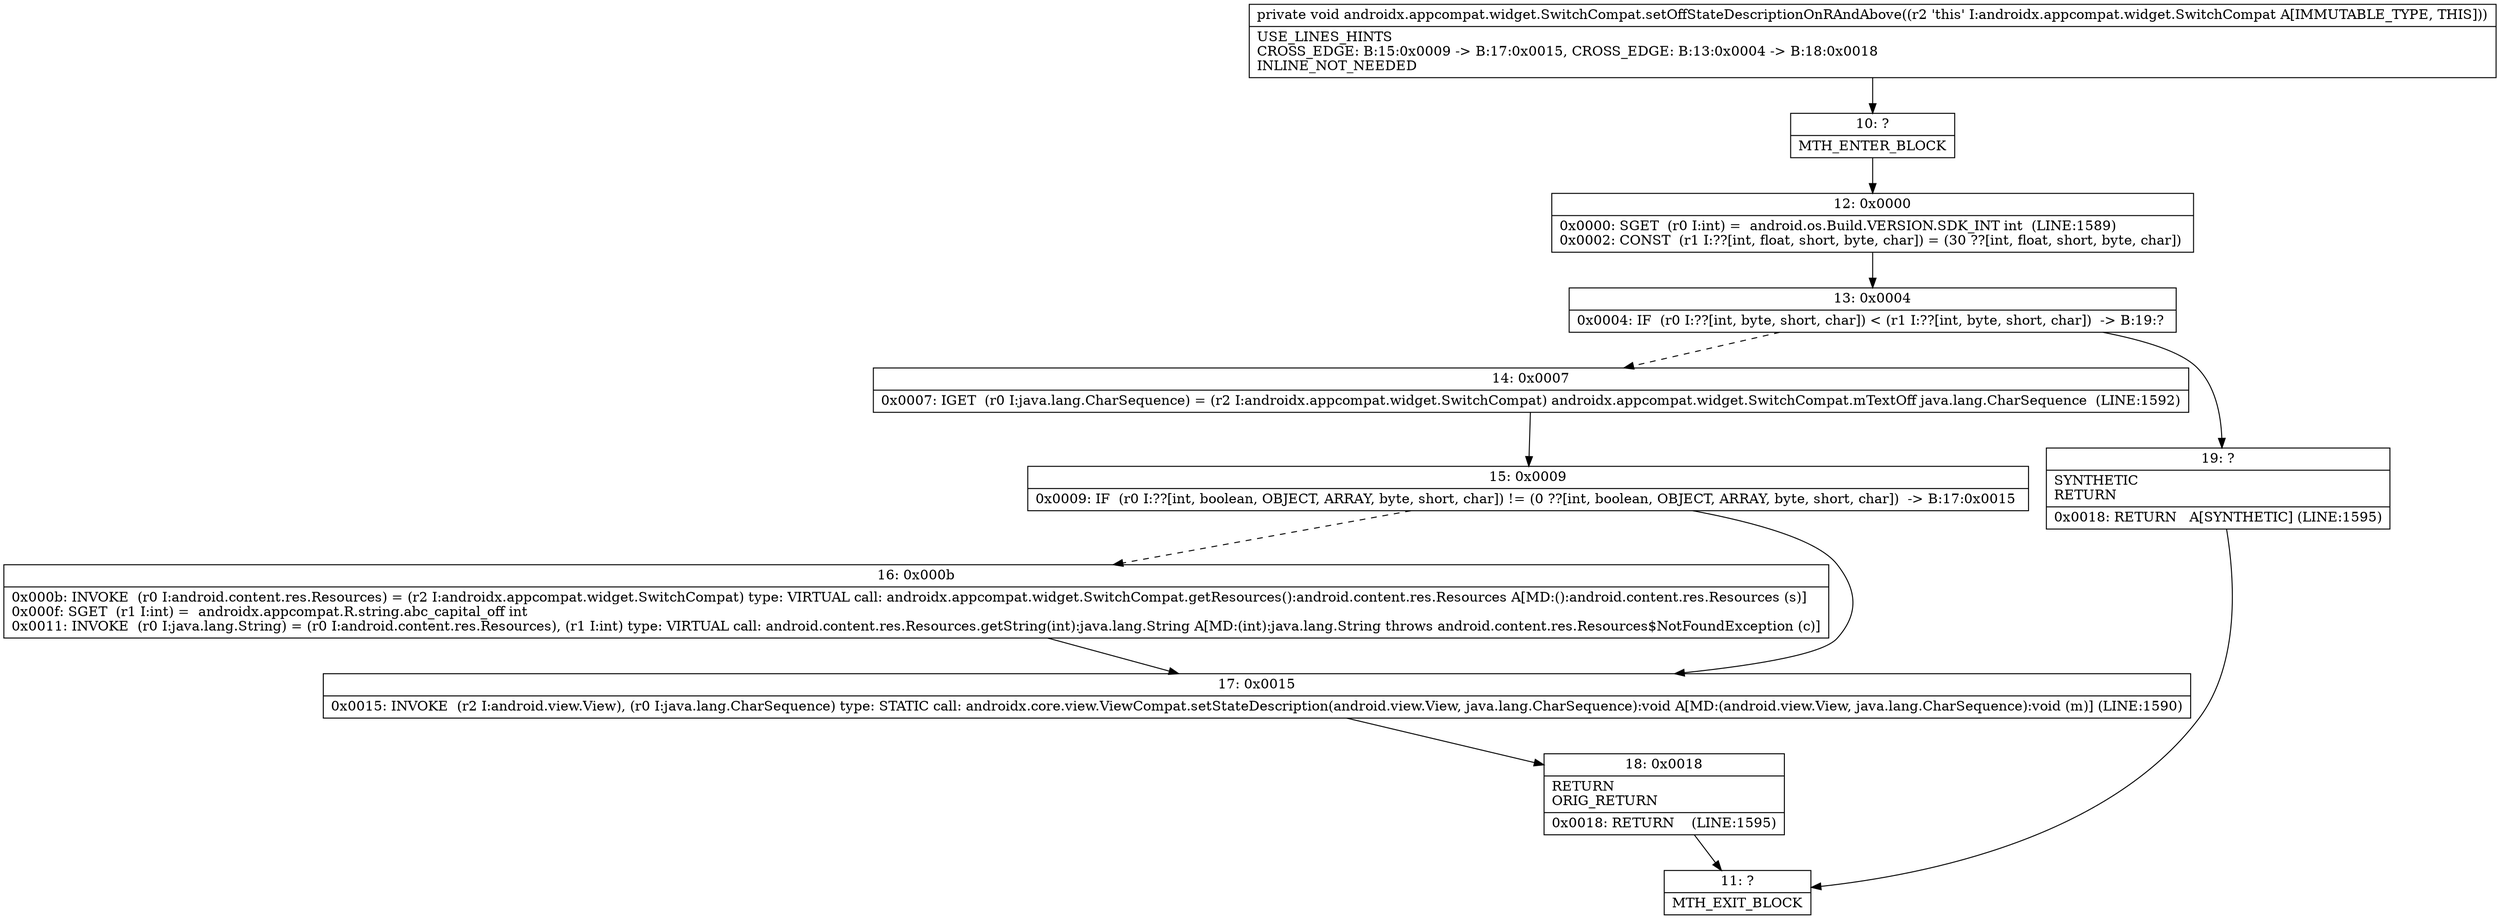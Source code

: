 digraph "CFG forandroidx.appcompat.widget.SwitchCompat.setOffStateDescriptionOnRAndAbove()V" {
Node_10 [shape=record,label="{10\:\ ?|MTH_ENTER_BLOCK\l}"];
Node_12 [shape=record,label="{12\:\ 0x0000|0x0000: SGET  (r0 I:int) =  android.os.Build.VERSION.SDK_INT int  (LINE:1589)\l0x0002: CONST  (r1 I:??[int, float, short, byte, char]) = (30 ??[int, float, short, byte, char]) \l}"];
Node_13 [shape=record,label="{13\:\ 0x0004|0x0004: IF  (r0 I:??[int, byte, short, char]) \< (r1 I:??[int, byte, short, char])  \-\> B:19:? \l}"];
Node_14 [shape=record,label="{14\:\ 0x0007|0x0007: IGET  (r0 I:java.lang.CharSequence) = (r2 I:androidx.appcompat.widget.SwitchCompat) androidx.appcompat.widget.SwitchCompat.mTextOff java.lang.CharSequence  (LINE:1592)\l}"];
Node_15 [shape=record,label="{15\:\ 0x0009|0x0009: IF  (r0 I:??[int, boolean, OBJECT, ARRAY, byte, short, char]) != (0 ??[int, boolean, OBJECT, ARRAY, byte, short, char])  \-\> B:17:0x0015 \l}"];
Node_16 [shape=record,label="{16\:\ 0x000b|0x000b: INVOKE  (r0 I:android.content.res.Resources) = (r2 I:androidx.appcompat.widget.SwitchCompat) type: VIRTUAL call: androidx.appcompat.widget.SwitchCompat.getResources():android.content.res.Resources A[MD:():android.content.res.Resources (s)]\l0x000f: SGET  (r1 I:int) =  androidx.appcompat.R.string.abc_capital_off int \l0x0011: INVOKE  (r0 I:java.lang.String) = (r0 I:android.content.res.Resources), (r1 I:int) type: VIRTUAL call: android.content.res.Resources.getString(int):java.lang.String A[MD:(int):java.lang.String throws android.content.res.Resources$NotFoundException (c)]\l}"];
Node_17 [shape=record,label="{17\:\ 0x0015|0x0015: INVOKE  (r2 I:android.view.View), (r0 I:java.lang.CharSequence) type: STATIC call: androidx.core.view.ViewCompat.setStateDescription(android.view.View, java.lang.CharSequence):void A[MD:(android.view.View, java.lang.CharSequence):void (m)] (LINE:1590)\l}"];
Node_18 [shape=record,label="{18\:\ 0x0018|RETURN\lORIG_RETURN\l|0x0018: RETURN    (LINE:1595)\l}"];
Node_11 [shape=record,label="{11\:\ ?|MTH_EXIT_BLOCK\l}"];
Node_19 [shape=record,label="{19\:\ ?|SYNTHETIC\lRETURN\l|0x0018: RETURN   A[SYNTHETIC] (LINE:1595)\l}"];
MethodNode[shape=record,label="{private void androidx.appcompat.widget.SwitchCompat.setOffStateDescriptionOnRAndAbove((r2 'this' I:androidx.appcompat.widget.SwitchCompat A[IMMUTABLE_TYPE, THIS]))  | USE_LINES_HINTS\lCROSS_EDGE: B:15:0x0009 \-\> B:17:0x0015, CROSS_EDGE: B:13:0x0004 \-\> B:18:0x0018\lINLINE_NOT_NEEDED\l}"];
MethodNode -> Node_10;Node_10 -> Node_12;
Node_12 -> Node_13;
Node_13 -> Node_14[style=dashed];
Node_13 -> Node_19;
Node_14 -> Node_15;
Node_15 -> Node_16[style=dashed];
Node_15 -> Node_17;
Node_16 -> Node_17;
Node_17 -> Node_18;
Node_18 -> Node_11;
Node_19 -> Node_11;
}

